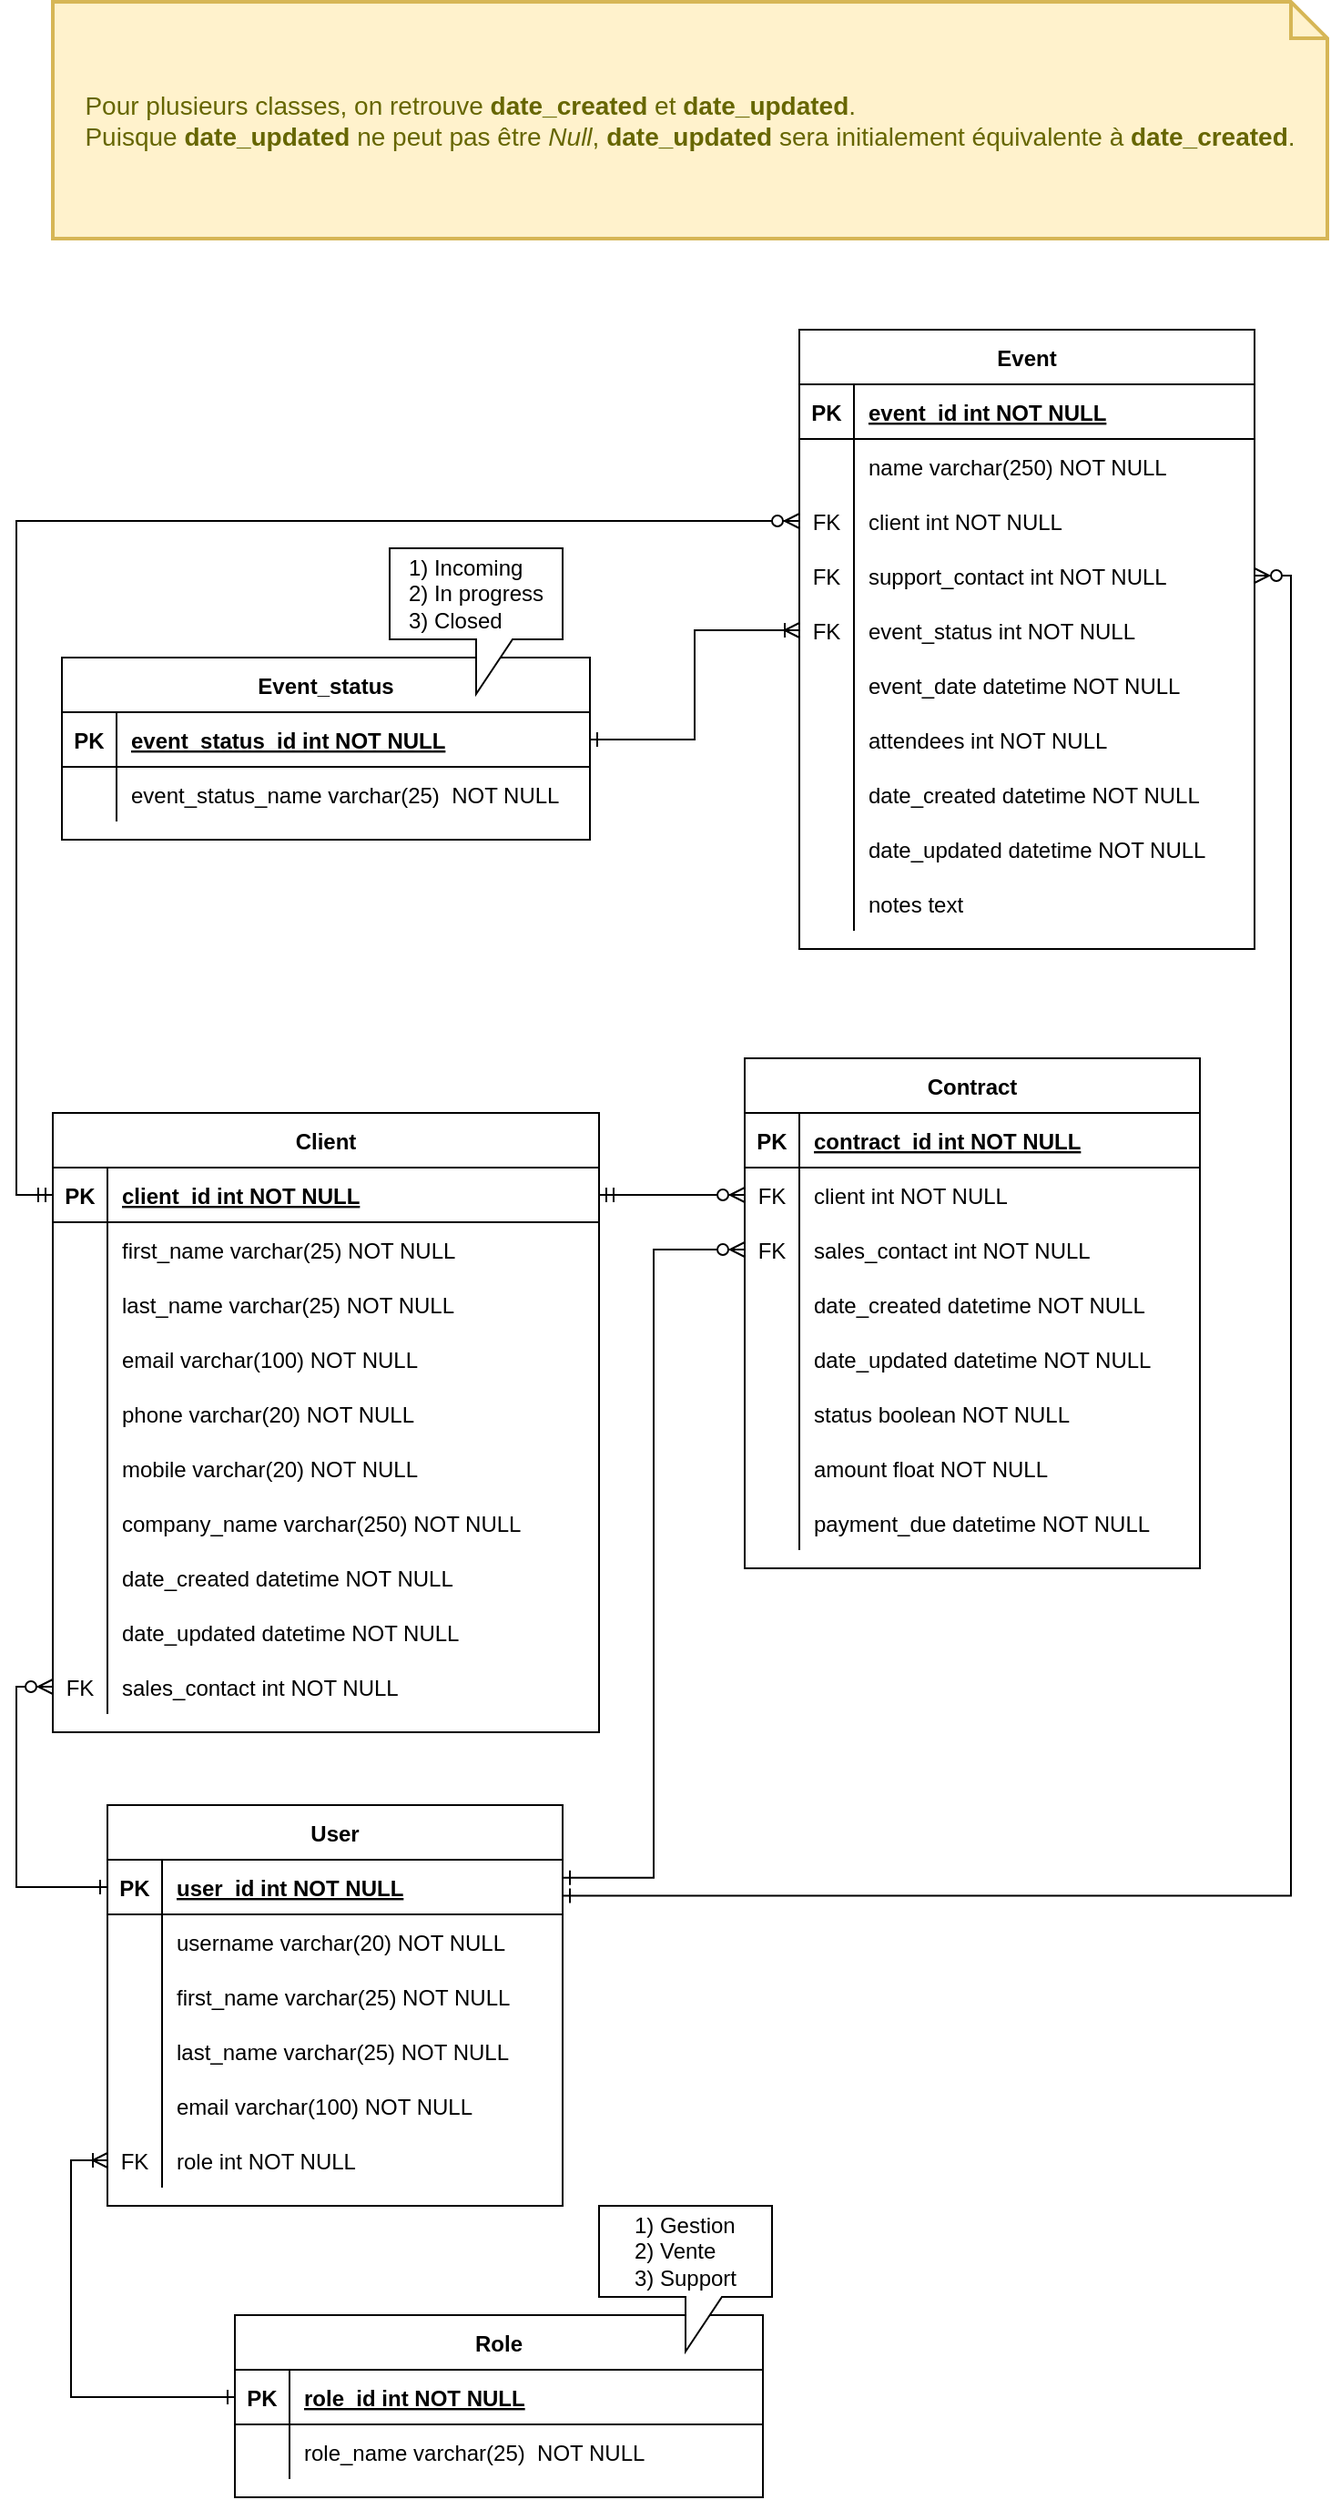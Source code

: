 <mxfile version="14.9.6" type="device"><diagram id="R2lEEEUBdFMjLlhIrx00" name="Page-1"><mxGraphModel dx="1348" dy="1916" grid="1" gridSize="10" guides="1" tooltips="1" connect="1" arrows="1" fold="1" page="1" pageScale="1" pageWidth="850" pageHeight="1100" math="0" shadow="0" extFonts="Permanent Marker^https://fonts.googleapis.com/css?family=Permanent+Marker"><root><mxCell id="0"/><mxCell id="1" parent="0"/><mxCell id="C-vyLk0tnHw3VtMMgP7b-2" value="Contract" style="shape=table;startSize=30;container=1;collapsible=1;childLayout=tableLayout;fixedRows=1;rowLines=0;fontStyle=1;align=center;resizeLast=1;" parent="1" vertex="1"><mxGeometry x="450" y="120" width="250" height="280" as="geometry"/></mxCell><mxCell id="C-vyLk0tnHw3VtMMgP7b-3" value="" style="shape=partialRectangle;collapsible=0;dropTarget=0;pointerEvents=0;fillColor=none;points=[[0,0.5],[1,0.5]];portConstraint=eastwest;top=0;left=0;right=0;bottom=1;" parent="C-vyLk0tnHw3VtMMgP7b-2" vertex="1"><mxGeometry y="30" width="250" height="30" as="geometry"/></mxCell><mxCell id="C-vyLk0tnHw3VtMMgP7b-4" value="PK" style="shape=partialRectangle;overflow=hidden;connectable=0;fillColor=none;top=0;left=0;bottom=0;right=0;fontStyle=1;" parent="C-vyLk0tnHw3VtMMgP7b-3" vertex="1"><mxGeometry width="30" height="30" as="geometry"/></mxCell><mxCell id="C-vyLk0tnHw3VtMMgP7b-5" value="contract_id int NOT NULL " style="shape=partialRectangle;overflow=hidden;connectable=0;fillColor=none;top=0;left=0;bottom=0;right=0;align=left;spacingLeft=6;fontStyle=5;" parent="C-vyLk0tnHw3VtMMgP7b-3" vertex="1"><mxGeometry x="30" width="220" height="30" as="geometry"/></mxCell><mxCell id="C-vyLk0tnHw3VtMMgP7b-9" value="" style="shape=partialRectangle;collapsible=0;dropTarget=0;pointerEvents=0;fillColor=none;points=[[0,0.5],[1,0.5]];portConstraint=eastwest;top=0;left=0;right=0;bottom=0;" parent="C-vyLk0tnHw3VtMMgP7b-2" vertex="1"><mxGeometry y="60" width="250" height="30" as="geometry"/></mxCell><mxCell id="C-vyLk0tnHw3VtMMgP7b-10" value="FK" style="shape=partialRectangle;overflow=hidden;connectable=0;fillColor=none;top=0;left=0;bottom=0;right=0;" parent="C-vyLk0tnHw3VtMMgP7b-9" vertex="1"><mxGeometry width="30" height="30" as="geometry"/></mxCell><mxCell id="C-vyLk0tnHw3VtMMgP7b-11" value="client int NOT NULL" style="shape=partialRectangle;overflow=hidden;connectable=0;fillColor=none;top=0;left=0;bottom=0;right=0;align=left;spacingLeft=6;" parent="C-vyLk0tnHw3VtMMgP7b-9" vertex="1"><mxGeometry x="30" width="220" height="30" as="geometry"/></mxCell><mxCell id="C-vyLk0tnHw3VtMMgP7b-6" value="" style="shape=partialRectangle;collapsible=0;dropTarget=0;pointerEvents=0;fillColor=none;points=[[0,0.5],[1,0.5]];portConstraint=eastwest;top=0;left=0;right=0;bottom=0;" parent="C-vyLk0tnHw3VtMMgP7b-2" vertex="1"><mxGeometry y="90" width="250" height="30" as="geometry"/></mxCell><mxCell id="C-vyLk0tnHw3VtMMgP7b-7" value="FK" style="shape=partialRectangle;overflow=hidden;connectable=0;fillColor=none;top=0;left=0;bottom=0;right=0;" parent="C-vyLk0tnHw3VtMMgP7b-6" vertex="1"><mxGeometry width="30" height="30" as="geometry"/></mxCell><mxCell id="C-vyLk0tnHw3VtMMgP7b-8" value="sales_contact int NOT NULL" style="shape=partialRectangle;overflow=hidden;connectable=0;fillColor=none;top=0;left=0;bottom=0;right=0;align=left;spacingLeft=6;" parent="C-vyLk0tnHw3VtMMgP7b-6" vertex="1"><mxGeometry x="30" width="220" height="30" as="geometry"/></mxCell><mxCell id="SlSN00h_IiZuV7UtnPk4-10" value="" style="shape=partialRectangle;collapsible=0;dropTarget=0;pointerEvents=0;fillColor=none;points=[[0,0.5],[1,0.5]];portConstraint=eastwest;top=0;left=0;right=0;bottom=0;" parent="C-vyLk0tnHw3VtMMgP7b-2" vertex="1"><mxGeometry y="120" width="250" height="30" as="geometry"/></mxCell><mxCell id="SlSN00h_IiZuV7UtnPk4-11" value="" style="shape=partialRectangle;overflow=hidden;connectable=0;fillColor=none;top=0;left=0;bottom=0;right=0;" parent="SlSN00h_IiZuV7UtnPk4-10" vertex="1"><mxGeometry width="30" height="30" as="geometry"/></mxCell><mxCell id="SlSN00h_IiZuV7UtnPk4-12" value="date_created datetime NOT NULL" style="shape=partialRectangle;overflow=hidden;connectable=0;fillColor=none;top=0;left=0;bottom=0;right=0;align=left;spacingLeft=6;" parent="SlSN00h_IiZuV7UtnPk4-10" vertex="1"><mxGeometry x="30" width="220" height="30" as="geometry"/></mxCell><mxCell id="SlSN00h_IiZuV7UtnPk4-13" value="" style="shape=partialRectangle;collapsible=0;dropTarget=0;pointerEvents=0;fillColor=none;points=[[0,0.5],[1,0.5]];portConstraint=eastwest;top=0;left=0;right=0;bottom=0;" parent="C-vyLk0tnHw3VtMMgP7b-2" vertex="1"><mxGeometry y="150" width="250" height="30" as="geometry"/></mxCell><mxCell id="SlSN00h_IiZuV7UtnPk4-14" value="" style="shape=partialRectangle;overflow=hidden;connectable=0;fillColor=none;top=0;left=0;bottom=0;right=0;" parent="SlSN00h_IiZuV7UtnPk4-13" vertex="1"><mxGeometry width="30" height="30" as="geometry"/></mxCell><mxCell id="SlSN00h_IiZuV7UtnPk4-15" value="date_updated datetime NOT NULL" style="shape=partialRectangle;overflow=hidden;connectable=0;fillColor=none;top=0;left=0;bottom=0;right=0;align=left;spacingLeft=6;" parent="SlSN00h_IiZuV7UtnPk4-13" vertex="1"><mxGeometry x="30" width="220" height="30" as="geometry"/></mxCell><mxCell id="SlSN00h_IiZuV7UtnPk4-16" value="" style="shape=partialRectangle;collapsible=0;dropTarget=0;pointerEvents=0;fillColor=none;points=[[0,0.5],[1,0.5]];portConstraint=eastwest;top=0;left=0;right=0;bottom=0;" parent="C-vyLk0tnHw3VtMMgP7b-2" vertex="1"><mxGeometry y="180" width="250" height="30" as="geometry"/></mxCell><mxCell id="SlSN00h_IiZuV7UtnPk4-17" value="" style="shape=partialRectangle;overflow=hidden;connectable=0;fillColor=none;top=0;left=0;bottom=0;right=0;" parent="SlSN00h_IiZuV7UtnPk4-16" vertex="1"><mxGeometry width="30" height="30" as="geometry"/></mxCell><mxCell id="SlSN00h_IiZuV7UtnPk4-18" value="status boolean NOT NULL" style="shape=partialRectangle;overflow=hidden;connectable=0;fillColor=none;top=0;left=0;bottom=0;right=0;align=left;spacingLeft=6;" parent="SlSN00h_IiZuV7UtnPk4-16" vertex="1"><mxGeometry x="30" width="220" height="30" as="geometry"/></mxCell><mxCell id="SlSN00h_IiZuV7UtnPk4-19" value="" style="shape=partialRectangle;collapsible=0;dropTarget=0;pointerEvents=0;fillColor=none;points=[[0,0.5],[1,0.5]];portConstraint=eastwest;top=0;left=0;right=0;bottom=0;" parent="C-vyLk0tnHw3VtMMgP7b-2" vertex="1"><mxGeometry y="210" width="250" height="30" as="geometry"/></mxCell><mxCell id="SlSN00h_IiZuV7UtnPk4-20" value="" style="shape=partialRectangle;overflow=hidden;connectable=0;fillColor=none;top=0;left=0;bottom=0;right=0;" parent="SlSN00h_IiZuV7UtnPk4-19" vertex="1"><mxGeometry width="30" height="30" as="geometry"/></mxCell><mxCell id="SlSN00h_IiZuV7UtnPk4-21" value="amount float NOT NULL" style="shape=partialRectangle;overflow=hidden;connectable=0;fillColor=none;top=0;left=0;bottom=0;right=0;align=left;spacingLeft=6;" parent="SlSN00h_IiZuV7UtnPk4-19" vertex="1"><mxGeometry x="30" width="220" height="30" as="geometry"/></mxCell><mxCell id="SlSN00h_IiZuV7UtnPk4-22" value="" style="shape=partialRectangle;collapsible=0;dropTarget=0;pointerEvents=0;fillColor=none;points=[[0,0.5],[1,0.5]];portConstraint=eastwest;top=0;left=0;right=0;bottom=0;" parent="C-vyLk0tnHw3VtMMgP7b-2" vertex="1"><mxGeometry y="240" width="250" height="30" as="geometry"/></mxCell><mxCell id="SlSN00h_IiZuV7UtnPk4-23" value="" style="shape=partialRectangle;overflow=hidden;connectable=0;fillColor=none;top=0;left=0;bottom=0;right=0;" parent="SlSN00h_IiZuV7UtnPk4-22" vertex="1"><mxGeometry width="30" height="30" as="geometry"/></mxCell><mxCell id="SlSN00h_IiZuV7UtnPk4-24" value="payment_due datetime NOT NULL" style="shape=partialRectangle;overflow=hidden;connectable=0;fillColor=none;top=0;left=0;bottom=0;right=0;align=left;spacingLeft=6;" parent="SlSN00h_IiZuV7UtnPk4-22" vertex="1"><mxGeometry x="30" width="220" height="30" as="geometry"/></mxCell><mxCell id="C-vyLk0tnHw3VtMMgP7b-13" value="User" style="shape=table;startSize=30;container=1;collapsible=1;childLayout=tableLayout;fixedRows=1;rowLines=0;fontStyle=1;align=center;resizeLast=1;" parent="1" vertex="1"><mxGeometry x="100" y="530" width="250" height="220" as="geometry"/></mxCell><mxCell id="C-vyLk0tnHw3VtMMgP7b-14" value="" style="shape=partialRectangle;collapsible=0;dropTarget=0;pointerEvents=0;fillColor=none;points=[[0,0.5],[1,0.33], [1, 0.66]];portConstraint=eastwest;top=0;left=0;right=0;bottom=1;" parent="C-vyLk0tnHw3VtMMgP7b-13" vertex="1"><mxGeometry y="30" width="250" height="30" as="geometry"/></mxCell><mxCell id="C-vyLk0tnHw3VtMMgP7b-15" value="PK" style="shape=partialRectangle;overflow=hidden;connectable=0;fillColor=none;top=0;left=0;bottom=0;right=0;fontStyle=1;" parent="C-vyLk0tnHw3VtMMgP7b-14" vertex="1"><mxGeometry width="30" height="30" as="geometry"/></mxCell><mxCell id="C-vyLk0tnHw3VtMMgP7b-16" value="user_id int NOT NULL " style="shape=partialRectangle;overflow=hidden;connectable=0;fillColor=none;top=0;left=0;bottom=0;right=0;align=left;spacingLeft=6;fontStyle=5;" parent="C-vyLk0tnHw3VtMMgP7b-14" vertex="1"><mxGeometry x="30" width="220" height="30" as="geometry"/></mxCell><mxCell id="NYm_v3EuEcIsRYkMxlhd-1" value="" style="shape=partialRectangle;collapsible=0;dropTarget=0;pointerEvents=0;fillColor=none;points=[[0,0.5],[1,0.5]];portConstraint=eastwest;top=0;left=0;right=0;bottom=0;" parent="C-vyLk0tnHw3VtMMgP7b-13" vertex="1"><mxGeometry y="60" width="250" height="30" as="geometry"/></mxCell><mxCell id="NYm_v3EuEcIsRYkMxlhd-2" value="" style="shape=partialRectangle;overflow=hidden;connectable=0;fillColor=none;top=0;left=0;bottom=0;right=0;" parent="NYm_v3EuEcIsRYkMxlhd-1" vertex="1"><mxGeometry width="30" height="30" as="geometry"/></mxCell><mxCell id="NYm_v3EuEcIsRYkMxlhd-3" value="username varchar(20) NOT NULL" style="shape=partialRectangle;overflow=hidden;connectable=0;fillColor=none;top=0;left=0;bottom=0;right=0;align=left;spacingLeft=6;" parent="NYm_v3EuEcIsRYkMxlhd-1" vertex="1"><mxGeometry x="30" width="220" height="30" as="geometry"/></mxCell><mxCell id="C-vyLk0tnHw3VtMMgP7b-17" value="" style="shape=partialRectangle;collapsible=0;dropTarget=0;pointerEvents=0;fillColor=none;points=[[0,0.5],[1,0.5]];portConstraint=eastwest;top=0;left=0;right=0;bottom=0;" parent="C-vyLk0tnHw3VtMMgP7b-13" vertex="1"><mxGeometry y="90" width="250" height="30" as="geometry"/></mxCell><mxCell id="C-vyLk0tnHw3VtMMgP7b-18" value="" style="shape=partialRectangle;overflow=hidden;connectable=0;fillColor=none;top=0;left=0;bottom=0;right=0;" parent="C-vyLk0tnHw3VtMMgP7b-17" vertex="1"><mxGeometry width="30" height="30" as="geometry"/></mxCell><mxCell id="C-vyLk0tnHw3VtMMgP7b-19" value="first_name varchar(25) NOT NULL" style="shape=partialRectangle;overflow=hidden;connectable=0;fillColor=none;top=0;left=0;bottom=0;right=0;align=left;spacingLeft=6;" parent="C-vyLk0tnHw3VtMMgP7b-17" vertex="1"><mxGeometry x="30" width="220" height="30" as="geometry"/></mxCell><mxCell id="C-vyLk0tnHw3VtMMgP7b-20" value="" style="shape=partialRectangle;collapsible=0;dropTarget=0;pointerEvents=0;fillColor=none;points=[[0,0.5],[1,0.5]];portConstraint=eastwest;top=0;left=0;right=0;bottom=0;" parent="C-vyLk0tnHw3VtMMgP7b-13" vertex="1"><mxGeometry y="120" width="250" height="30" as="geometry"/></mxCell><mxCell id="C-vyLk0tnHw3VtMMgP7b-21" value="" style="shape=partialRectangle;overflow=hidden;connectable=0;fillColor=none;top=0;left=0;bottom=0;right=0;" parent="C-vyLk0tnHw3VtMMgP7b-20" vertex="1"><mxGeometry width="30" height="30" as="geometry"/></mxCell><mxCell id="C-vyLk0tnHw3VtMMgP7b-22" value="last_name varchar(25) NOT NULL" style="shape=partialRectangle;overflow=hidden;connectable=0;fillColor=none;top=0;left=0;bottom=0;right=0;align=left;spacingLeft=6;" parent="C-vyLk0tnHw3VtMMgP7b-20" vertex="1"><mxGeometry x="30" width="220" height="30" as="geometry"/></mxCell><mxCell id="pbFrpgU1cDI6Uc6h75dz-1" value="" style="shape=partialRectangle;collapsible=0;dropTarget=0;pointerEvents=0;fillColor=none;points=[[0,0.5],[1,0.5]];portConstraint=eastwest;top=0;left=0;right=0;bottom=0;" parent="C-vyLk0tnHw3VtMMgP7b-13" vertex="1"><mxGeometry y="150" width="250" height="30" as="geometry"/></mxCell><mxCell id="pbFrpgU1cDI6Uc6h75dz-2" value="" style="shape=partialRectangle;overflow=hidden;connectable=0;fillColor=none;top=0;left=0;bottom=0;right=0;" parent="pbFrpgU1cDI6Uc6h75dz-1" vertex="1"><mxGeometry width="30" height="30" as="geometry"/></mxCell><mxCell id="pbFrpgU1cDI6Uc6h75dz-3" value="email varchar(100) NOT NULL" style="shape=partialRectangle;overflow=hidden;connectable=0;fillColor=none;top=0;left=0;bottom=0;right=0;align=left;spacingLeft=6;" parent="pbFrpgU1cDI6Uc6h75dz-1" vertex="1"><mxGeometry x="30" width="220" height="30" as="geometry"/></mxCell><mxCell id="SlSN00h_IiZuV7UtnPk4-1" value="" style="shape=partialRectangle;collapsible=0;dropTarget=0;pointerEvents=0;fillColor=none;points=[[0,0.5],[1,0.5]];portConstraint=eastwest;top=0;left=0;right=0;bottom=0;" parent="C-vyLk0tnHw3VtMMgP7b-13" vertex="1"><mxGeometry y="180" width="250" height="30" as="geometry"/></mxCell><mxCell id="SlSN00h_IiZuV7UtnPk4-2" value="FK" style="shape=partialRectangle;overflow=hidden;connectable=0;fillColor=none;top=0;left=0;bottom=0;right=0;" parent="SlSN00h_IiZuV7UtnPk4-1" vertex="1"><mxGeometry width="30" height="30" as="geometry"/></mxCell><mxCell id="SlSN00h_IiZuV7UtnPk4-3" value="role int NOT NULL" style="shape=partialRectangle;overflow=hidden;connectable=0;fillColor=none;top=0;left=0;bottom=0;right=0;align=left;spacingLeft=6;" parent="SlSN00h_IiZuV7UtnPk4-1" vertex="1"><mxGeometry x="30" width="220" height="30" as="geometry"/></mxCell><UserObject label="Client" tooltip="" id="C-vyLk0tnHw3VtMMgP7b-23"><mxCell style="shape=table;startSize=30;container=1;collapsible=1;childLayout=tableLayout;fixedRows=1;rowLines=0;fontStyle=1;align=center;resizeLast=1;" parent="1" vertex="1"><mxGeometry x="70" y="150" width="300" height="340" as="geometry"><mxRectangle x="70" y="150" width="70" height="30" as="alternateBounds"/></mxGeometry></mxCell></UserObject><mxCell id="C-vyLk0tnHw3VtMMgP7b-24" value="" style="shape=partialRectangle;collapsible=0;dropTarget=0;pointerEvents=0;fillColor=none;points=[[0,0.5],[1,0.5]];portConstraint=eastwest;top=0;left=0;right=0;bottom=1;" parent="C-vyLk0tnHw3VtMMgP7b-23" vertex="1"><mxGeometry y="30" width="300" height="30" as="geometry"/></mxCell><mxCell id="C-vyLk0tnHw3VtMMgP7b-25" value="PK" style="shape=partialRectangle;overflow=hidden;connectable=0;fillColor=none;top=0;left=0;bottom=0;right=0;fontStyle=1;" parent="C-vyLk0tnHw3VtMMgP7b-24" vertex="1"><mxGeometry width="30" height="30" as="geometry"/></mxCell><mxCell id="C-vyLk0tnHw3VtMMgP7b-26" value="client_id int NOT NULL " style="shape=partialRectangle;overflow=hidden;connectable=0;fillColor=none;top=0;left=0;bottom=0;right=0;align=left;spacingLeft=6;fontStyle=5;" parent="C-vyLk0tnHw3VtMMgP7b-24" vertex="1"><mxGeometry x="30" width="270" height="30" as="geometry"/></mxCell><mxCell id="C-vyLk0tnHw3VtMMgP7b-27" value="" style="shape=partialRectangle;collapsible=0;dropTarget=0;pointerEvents=0;fillColor=none;points=[[0,0.5],[1,0.5]];portConstraint=eastwest;top=0;left=0;right=0;bottom=0;" parent="C-vyLk0tnHw3VtMMgP7b-23" vertex="1"><mxGeometry y="60" width="300" height="30" as="geometry"/></mxCell><mxCell id="C-vyLk0tnHw3VtMMgP7b-28" value="" style="shape=partialRectangle;overflow=hidden;connectable=0;fillColor=none;top=0;left=0;bottom=0;right=0;" parent="C-vyLk0tnHw3VtMMgP7b-27" vertex="1"><mxGeometry width="30" height="30" as="geometry"/></mxCell><mxCell id="C-vyLk0tnHw3VtMMgP7b-29" value="first_name varchar(25) NOT NULL" style="shape=partialRectangle;overflow=hidden;connectable=0;fillColor=none;top=0;left=0;bottom=0;right=0;align=left;spacingLeft=6;" parent="C-vyLk0tnHw3VtMMgP7b-27" vertex="1"><mxGeometry x="30" width="270" height="30" as="geometry"/></mxCell><mxCell id="mdY9qLtnJNSZugBRQpMP-8" value="" style="shape=partialRectangle;collapsible=0;dropTarget=0;pointerEvents=0;fillColor=none;points=[[0,0.5],[1,0.5]];portConstraint=eastwest;top=0;left=0;right=0;bottom=0;" parent="C-vyLk0tnHw3VtMMgP7b-23" vertex="1"><mxGeometry y="90" width="300" height="30" as="geometry"/></mxCell><mxCell id="mdY9qLtnJNSZugBRQpMP-9" value="" style="shape=partialRectangle;overflow=hidden;connectable=0;fillColor=none;top=0;left=0;bottom=0;right=0;" parent="mdY9qLtnJNSZugBRQpMP-8" vertex="1"><mxGeometry width="30" height="30" as="geometry"/></mxCell><mxCell id="mdY9qLtnJNSZugBRQpMP-10" value="last_name varchar(25) NOT NULL" style="shape=partialRectangle;overflow=hidden;connectable=0;fillColor=none;top=0;left=0;bottom=0;right=0;align=left;spacingLeft=6;" parent="mdY9qLtnJNSZugBRQpMP-8" vertex="1"><mxGeometry x="30" width="270" height="30" as="geometry"/></mxCell><mxCell id="mdY9qLtnJNSZugBRQpMP-11" value="" style="shape=partialRectangle;collapsible=0;dropTarget=0;pointerEvents=0;fillColor=none;points=[[0,0.5],[1,0.5]];portConstraint=eastwest;top=0;left=0;right=0;bottom=0;" parent="C-vyLk0tnHw3VtMMgP7b-23" vertex="1"><mxGeometry y="120" width="300" height="30" as="geometry"/></mxCell><mxCell id="mdY9qLtnJNSZugBRQpMP-12" value="" style="shape=partialRectangle;overflow=hidden;connectable=0;fillColor=none;top=0;left=0;bottom=0;right=0;" parent="mdY9qLtnJNSZugBRQpMP-11" vertex="1"><mxGeometry width="30" height="30" as="geometry"/></mxCell><mxCell id="mdY9qLtnJNSZugBRQpMP-13" value="email varchar(100) NOT NULL" style="shape=partialRectangle;overflow=hidden;connectable=0;fillColor=none;top=0;left=0;bottom=0;right=0;align=left;spacingLeft=6;" parent="mdY9qLtnJNSZugBRQpMP-11" vertex="1"><mxGeometry x="30" width="270" height="30" as="geometry"/></mxCell><mxCell id="mdY9qLtnJNSZugBRQpMP-14" value="" style="shape=partialRectangle;collapsible=0;dropTarget=0;pointerEvents=0;fillColor=none;points=[[0,0.5],[1,0.5]];portConstraint=eastwest;top=0;left=0;right=0;bottom=0;" parent="C-vyLk0tnHw3VtMMgP7b-23" vertex="1"><mxGeometry y="150" width="300" height="30" as="geometry"/></mxCell><mxCell id="mdY9qLtnJNSZugBRQpMP-15" value="" style="shape=partialRectangle;overflow=hidden;connectable=0;fillColor=none;top=0;left=0;bottom=0;right=0;" parent="mdY9qLtnJNSZugBRQpMP-14" vertex="1"><mxGeometry width="30" height="30" as="geometry"/></mxCell><mxCell id="mdY9qLtnJNSZugBRQpMP-16" value="phone varchar(20) NOT NULL" style="shape=partialRectangle;overflow=hidden;connectable=0;fillColor=none;top=0;left=0;bottom=0;right=0;align=left;spacingLeft=6;" parent="mdY9qLtnJNSZugBRQpMP-14" vertex="1"><mxGeometry x="30" width="270" height="30" as="geometry"/></mxCell><mxCell id="mdY9qLtnJNSZugBRQpMP-17" value="" style="shape=partialRectangle;collapsible=0;dropTarget=0;pointerEvents=0;fillColor=none;points=[[0,0.5],[1,0.5]];portConstraint=eastwest;top=0;left=0;right=0;bottom=0;" parent="C-vyLk0tnHw3VtMMgP7b-23" vertex="1"><mxGeometry y="180" width="300" height="30" as="geometry"/></mxCell><mxCell id="mdY9qLtnJNSZugBRQpMP-18" value="" style="shape=partialRectangle;overflow=hidden;connectable=0;fillColor=none;top=0;left=0;bottom=0;right=0;" parent="mdY9qLtnJNSZugBRQpMP-17" vertex="1"><mxGeometry width="30" height="30" as="geometry"/></mxCell><mxCell id="mdY9qLtnJNSZugBRQpMP-19" value="mobile varchar(20) NOT NULL" style="shape=partialRectangle;overflow=hidden;connectable=0;fillColor=none;top=0;left=0;bottom=0;right=0;align=left;spacingLeft=6;" parent="mdY9qLtnJNSZugBRQpMP-17" vertex="1"><mxGeometry x="30" width="270" height="30" as="geometry"/></mxCell><mxCell id="mdY9qLtnJNSZugBRQpMP-20" value="" style="shape=partialRectangle;collapsible=0;dropTarget=0;pointerEvents=0;fillColor=none;points=[[0,0.5],[1,0.5]];portConstraint=eastwest;top=0;left=0;right=0;bottom=0;" parent="C-vyLk0tnHw3VtMMgP7b-23" vertex="1"><mxGeometry y="210" width="300" height="30" as="geometry"/></mxCell><mxCell id="mdY9qLtnJNSZugBRQpMP-21" value="" style="shape=partialRectangle;overflow=hidden;connectable=0;fillColor=none;top=0;left=0;bottom=0;right=0;" parent="mdY9qLtnJNSZugBRQpMP-20" vertex="1"><mxGeometry width="30" height="30" as="geometry"/></mxCell><mxCell id="mdY9qLtnJNSZugBRQpMP-22" value="company_name varchar(250) NOT NULL" style="shape=partialRectangle;overflow=hidden;connectable=0;fillColor=none;top=0;left=0;bottom=0;right=0;align=left;spacingLeft=6;" parent="mdY9qLtnJNSZugBRQpMP-20" vertex="1"><mxGeometry x="30" width="270" height="30" as="geometry"/></mxCell><mxCell id="mdY9qLtnJNSZugBRQpMP-23" value="" style="shape=partialRectangle;collapsible=0;dropTarget=0;pointerEvents=0;fillColor=none;points=[[0,0.5],[1,0.5]];portConstraint=eastwest;top=0;left=0;right=0;bottom=0;" parent="C-vyLk0tnHw3VtMMgP7b-23" vertex="1"><mxGeometry y="240" width="300" height="30" as="geometry"/></mxCell><mxCell id="mdY9qLtnJNSZugBRQpMP-24" value="" style="shape=partialRectangle;overflow=hidden;connectable=0;fillColor=none;top=0;left=0;bottom=0;right=0;" parent="mdY9qLtnJNSZugBRQpMP-23" vertex="1"><mxGeometry width="30" height="30" as="geometry"/></mxCell><mxCell id="mdY9qLtnJNSZugBRQpMP-25" value="date_created datetime NOT NULL" style="shape=partialRectangle;overflow=hidden;connectable=0;fillColor=none;top=0;left=0;bottom=0;right=0;align=left;spacingLeft=6;" parent="mdY9qLtnJNSZugBRQpMP-23" vertex="1"><mxGeometry x="30" width="270" height="30" as="geometry"/></mxCell><mxCell id="mdY9qLtnJNSZugBRQpMP-26" value="" style="shape=partialRectangle;collapsible=0;dropTarget=0;pointerEvents=0;fillColor=none;points=[[0,0.5],[1,0.5]];portConstraint=eastwest;top=0;left=0;right=0;bottom=0;" parent="C-vyLk0tnHw3VtMMgP7b-23" vertex="1"><mxGeometry y="270" width="300" height="30" as="geometry"/></mxCell><mxCell id="mdY9qLtnJNSZugBRQpMP-27" value="" style="shape=partialRectangle;overflow=hidden;connectable=0;fillColor=none;top=0;left=0;bottom=0;right=0;" parent="mdY9qLtnJNSZugBRQpMP-26" vertex="1"><mxGeometry width="30" height="30" as="geometry"/></mxCell><mxCell id="mdY9qLtnJNSZugBRQpMP-28" value="date_updated datetime NOT NULL" style="shape=partialRectangle;overflow=hidden;connectable=0;fillColor=none;top=0;left=0;bottom=0;right=0;align=left;spacingLeft=6;" parent="mdY9qLtnJNSZugBRQpMP-26" vertex="1"><mxGeometry x="30" width="270" height="30" as="geometry"/></mxCell><mxCell id="mdY9qLtnJNSZugBRQpMP-29" value="" style="shape=partialRectangle;collapsible=0;dropTarget=0;pointerEvents=0;fillColor=none;points=[[0,0.5],[1,0.5]];portConstraint=eastwest;top=0;left=0;right=0;bottom=0;" parent="C-vyLk0tnHw3VtMMgP7b-23" vertex="1"><mxGeometry y="300" width="300" height="30" as="geometry"/></mxCell><mxCell id="mdY9qLtnJNSZugBRQpMP-30" value="FK" style="shape=partialRectangle;overflow=hidden;connectable=0;fillColor=none;top=0;left=0;bottom=0;right=0;" parent="mdY9qLtnJNSZugBRQpMP-29" vertex="1"><mxGeometry width="30" height="30" as="geometry"/></mxCell><mxCell id="mdY9qLtnJNSZugBRQpMP-31" value="sales_contact int NOT NULL" style="shape=partialRectangle;overflow=hidden;connectable=0;fillColor=none;top=0;left=0;bottom=0;right=0;align=left;spacingLeft=6;" parent="mdY9qLtnJNSZugBRQpMP-29" vertex="1"><mxGeometry x="30" width="270" height="30" as="geometry"/></mxCell><mxCell id="SlSN00h_IiZuV7UtnPk4-4" style="edgeStyle=orthogonalEdgeStyle;rounded=0;orthogonalLoop=1;jettySize=auto;html=1;exitX=0;exitY=0.5;exitDx=0;exitDy=0;entryX=0;entryY=0.5;entryDx=0;entryDy=0;endArrow=ERone;endFill=0;startArrow=ERzeroToMany;startFill=1;" parent="1" source="mdY9qLtnJNSZugBRQpMP-29" target="C-vyLk0tnHw3VtMMgP7b-14" edge="1"><mxGeometry relative="1" as="geometry"/></mxCell><mxCell id="SlSN00h_IiZuV7UtnPk4-5" style="edgeStyle=orthogonalEdgeStyle;rounded=0;orthogonalLoop=1;jettySize=auto;html=1;exitX=0;exitY=0.5;exitDx=0;exitDy=0;endArrow=ERone;endFill=0;entryX=1;entryY=0.33;entryDx=0;entryDy=0;startArrow=ERzeroToMany;startFill=1;" parent="1" source="C-vyLk0tnHw3VtMMgP7b-6" target="C-vyLk0tnHw3VtMMgP7b-14" edge="1"><mxGeometry relative="1" as="geometry"><mxPoint x="480" y="630" as="targetPoint"/></mxGeometry></mxCell><mxCell id="SlSN00h_IiZuV7UtnPk4-6" style="edgeStyle=orthogonalEdgeStyle;rounded=0;orthogonalLoop=1;jettySize=auto;html=1;exitX=0;exitY=0.5;exitDx=0;exitDy=0;endArrow=ERmandOne;endFill=0;entryX=1;entryY=0.5;entryDx=0;entryDy=0;startArrow=ERzeroToMany;startFill=1;" parent="1" source="C-vyLk0tnHw3VtMMgP7b-9" target="C-vyLk0tnHw3VtMMgP7b-24" edge="1"><mxGeometry relative="1" as="geometry"><mxPoint x="390" y="160" as="targetPoint"/><Array as="points"><mxPoint x="430" y="195"/><mxPoint x="430" y="195"/></Array></mxGeometry></mxCell><mxCell id="SlSN00h_IiZuV7UtnPk4-25" value="Event" style="shape=table;startSize=30;container=1;collapsible=1;childLayout=tableLayout;fixedRows=1;rowLines=0;fontStyle=1;align=center;resizeLast=1;" parent="1" vertex="1"><mxGeometry x="480" y="-280" width="250" height="340" as="geometry"/></mxCell><mxCell id="SlSN00h_IiZuV7UtnPk4-26" value="" style="shape=partialRectangle;collapsible=0;dropTarget=0;pointerEvents=0;fillColor=none;points=[[0,0.5],[1,0.5]];portConstraint=eastwest;top=0;left=0;right=0;bottom=1;" parent="SlSN00h_IiZuV7UtnPk4-25" vertex="1"><mxGeometry y="30" width="250" height="30" as="geometry"/></mxCell><mxCell id="SlSN00h_IiZuV7UtnPk4-27" value="PK" style="shape=partialRectangle;overflow=hidden;connectable=0;fillColor=none;top=0;left=0;bottom=0;right=0;fontStyle=1;" parent="SlSN00h_IiZuV7UtnPk4-26" vertex="1"><mxGeometry width="30" height="30" as="geometry"/></mxCell><mxCell id="SlSN00h_IiZuV7UtnPk4-28" value="event_id int NOT NULL " style="shape=partialRectangle;overflow=hidden;connectable=0;fillColor=none;top=0;left=0;bottom=0;right=0;align=left;spacingLeft=6;fontStyle=5;" parent="SlSN00h_IiZuV7UtnPk4-26" vertex="1"><mxGeometry x="30" width="220" height="30" as="geometry"/></mxCell><mxCell id="Lr32gvaABuGNb5JIY454-1" value="" style="shape=partialRectangle;collapsible=0;dropTarget=0;pointerEvents=0;fillColor=none;points=[[0,0.5],[1,0.5]];portConstraint=eastwest;top=0;left=0;right=0;bottom=0;" parent="SlSN00h_IiZuV7UtnPk4-25" vertex="1"><mxGeometry y="60" width="250" height="30" as="geometry"/></mxCell><mxCell id="Lr32gvaABuGNb5JIY454-2" value="" style="shape=partialRectangle;overflow=hidden;connectable=0;fillColor=none;top=0;left=0;bottom=0;right=0;" parent="Lr32gvaABuGNb5JIY454-1" vertex="1"><mxGeometry width="30" height="30" as="geometry"/></mxCell><mxCell id="Lr32gvaABuGNb5JIY454-3" value="name varchar(250) NOT NULL" style="shape=partialRectangle;overflow=hidden;connectable=0;fillColor=none;top=0;left=0;bottom=0;right=0;align=left;spacingLeft=6;" parent="Lr32gvaABuGNb5JIY454-1" vertex="1"><mxGeometry x="30" width="220" height="30" as="geometry"/></mxCell><mxCell id="SlSN00h_IiZuV7UtnPk4-29" value="" style="shape=partialRectangle;collapsible=0;dropTarget=0;pointerEvents=0;fillColor=none;points=[[0,0.5],[1,0.5]];portConstraint=eastwest;top=0;left=0;right=0;bottom=0;" parent="SlSN00h_IiZuV7UtnPk4-25" vertex="1"><mxGeometry y="90" width="250" height="30" as="geometry"/></mxCell><mxCell id="SlSN00h_IiZuV7UtnPk4-30" value="FK" style="shape=partialRectangle;overflow=hidden;connectable=0;fillColor=none;top=0;left=0;bottom=0;right=0;" parent="SlSN00h_IiZuV7UtnPk4-29" vertex="1"><mxGeometry width="30" height="30" as="geometry"/></mxCell><mxCell id="SlSN00h_IiZuV7UtnPk4-31" value="client int NOT NULL" style="shape=partialRectangle;overflow=hidden;connectable=0;fillColor=none;top=0;left=0;bottom=0;right=0;align=left;spacingLeft=6;" parent="SlSN00h_IiZuV7UtnPk4-29" vertex="1"><mxGeometry x="30" width="220" height="30" as="geometry"/></mxCell><mxCell id="SlSN00h_IiZuV7UtnPk4-32" value="" style="shape=partialRectangle;collapsible=0;dropTarget=0;pointerEvents=0;fillColor=none;points=[[0,0.5],[1,0.5]];portConstraint=eastwest;top=0;left=0;right=0;bottom=0;" parent="SlSN00h_IiZuV7UtnPk4-25" vertex="1"><mxGeometry y="120" width="250" height="30" as="geometry"/></mxCell><mxCell id="SlSN00h_IiZuV7UtnPk4-33" value="FK" style="shape=partialRectangle;overflow=hidden;connectable=0;fillColor=none;top=0;left=0;bottom=0;right=0;" parent="SlSN00h_IiZuV7UtnPk4-32" vertex="1"><mxGeometry width="30" height="30" as="geometry"/></mxCell><mxCell id="SlSN00h_IiZuV7UtnPk4-34" value="support_contact int NOT NULL" style="shape=partialRectangle;overflow=hidden;connectable=0;fillColor=none;top=0;left=0;bottom=0;right=0;align=left;spacingLeft=6;" parent="SlSN00h_IiZuV7UtnPk4-32" vertex="1"><mxGeometry x="30" width="220" height="30" as="geometry"/></mxCell><mxCell id="SlSN00h_IiZuV7UtnPk4-41" value="" style="shape=partialRectangle;collapsible=0;dropTarget=0;pointerEvents=0;fillColor=none;points=[[0,0.5],[1,0.5]];portConstraint=eastwest;top=0;left=0;right=0;bottom=0;" parent="SlSN00h_IiZuV7UtnPk4-25" vertex="1"><mxGeometry y="150" width="250" height="30" as="geometry"/></mxCell><mxCell id="SlSN00h_IiZuV7UtnPk4-42" value="FK" style="shape=partialRectangle;overflow=hidden;connectable=0;fillColor=none;top=0;left=0;bottom=0;right=0;" parent="SlSN00h_IiZuV7UtnPk4-41" vertex="1"><mxGeometry width="30" height="30" as="geometry"/></mxCell><mxCell id="SlSN00h_IiZuV7UtnPk4-43" value="event_status int NOT NULL" style="shape=partialRectangle;overflow=hidden;connectable=0;fillColor=none;top=0;left=0;bottom=0;right=0;align=left;spacingLeft=6;" parent="SlSN00h_IiZuV7UtnPk4-41" vertex="1"><mxGeometry x="30" width="220" height="30" as="geometry"/></mxCell><mxCell id="SlSN00h_IiZuV7UtnPk4-47" value="" style="shape=partialRectangle;collapsible=0;dropTarget=0;pointerEvents=0;fillColor=none;points=[[0,0.5],[1,0.5]];portConstraint=eastwest;top=0;left=0;right=0;bottom=0;" parent="SlSN00h_IiZuV7UtnPk4-25" vertex="1"><mxGeometry y="180" width="250" height="30" as="geometry"/></mxCell><mxCell id="SlSN00h_IiZuV7UtnPk4-48" value="" style="shape=partialRectangle;overflow=hidden;connectable=0;fillColor=none;top=0;left=0;bottom=0;right=0;" parent="SlSN00h_IiZuV7UtnPk4-47" vertex="1"><mxGeometry width="30" height="30" as="geometry"/></mxCell><mxCell id="SlSN00h_IiZuV7UtnPk4-49" value="event_date datetime NOT NULL" style="shape=partialRectangle;overflow=hidden;connectable=0;fillColor=none;top=0;left=0;bottom=0;right=0;align=left;spacingLeft=6;" parent="SlSN00h_IiZuV7UtnPk4-47" vertex="1"><mxGeometry x="30" width="220" height="30" as="geometry"/></mxCell><mxCell id="SlSN00h_IiZuV7UtnPk4-44" value="" style="shape=partialRectangle;collapsible=0;dropTarget=0;pointerEvents=0;fillColor=none;points=[[0,0.5],[1,0.5]];portConstraint=eastwest;top=0;left=0;right=0;bottom=0;" parent="SlSN00h_IiZuV7UtnPk4-25" vertex="1"><mxGeometry y="210" width="250" height="30" as="geometry"/></mxCell><mxCell id="SlSN00h_IiZuV7UtnPk4-45" value="" style="shape=partialRectangle;overflow=hidden;connectable=0;fillColor=none;top=0;left=0;bottom=0;right=0;" parent="SlSN00h_IiZuV7UtnPk4-44" vertex="1"><mxGeometry width="30" height="30" as="geometry"/></mxCell><mxCell id="SlSN00h_IiZuV7UtnPk4-46" value="attendees int NOT NULL" style="shape=partialRectangle;overflow=hidden;connectable=0;fillColor=none;top=0;left=0;bottom=0;right=0;align=left;spacingLeft=6;" parent="SlSN00h_IiZuV7UtnPk4-44" vertex="1"><mxGeometry x="30" width="220" height="30" as="geometry"/></mxCell><mxCell id="SlSN00h_IiZuV7UtnPk4-35" value="" style="shape=partialRectangle;collapsible=0;dropTarget=0;pointerEvents=0;fillColor=none;points=[[0,0.5],[1,0.5]];portConstraint=eastwest;top=0;left=0;right=0;bottom=0;" parent="SlSN00h_IiZuV7UtnPk4-25" vertex="1"><mxGeometry y="240" width="250" height="30" as="geometry"/></mxCell><mxCell id="SlSN00h_IiZuV7UtnPk4-36" value="" style="shape=partialRectangle;overflow=hidden;connectable=0;fillColor=none;top=0;left=0;bottom=0;right=0;" parent="SlSN00h_IiZuV7UtnPk4-35" vertex="1"><mxGeometry width="30" height="30" as="geometry"/></mxCell><mxCell id="SlSN00h_IiZuV7UtnPk4-37" value="date_created datetime NOT NULL" style="shape=partialRectangle;overflow=hidden;connectable=0;fillColor=none;top=0;left=0;bottom=0;right=0;align=left;spacingLeft=6;" parent="SlSN00h_IiZuV7UtnPk4-35" vertex="1"><mxGeometry x="30" width="220" height="30" as="geometry"/></mxCell><mxCell id="SlSN00h_IiZuV7UtnPk4-38" value="" style="shape=partialRectangle;collapsible=0;dropTarget=0;pointerEvents=0;fillColor=none;points=[[0,0.5],[1,0.5]];portConstraint=eastwest;top=0;left=0;right=0;bottom=0;" parent="SlSN00h_IiZuV7UtnPk4-25" vertex="1"><mxGeometry y="270" width="250" height="30" as="geometry"/></mxCell><mxCell id="SlSN00h_IiZuV7UtnPk4-39" value="" style="shape=partialRectangle;overflow=hidden;connectable=0;fillColor=none;top=0;left=0;bottom=0;right=0;" parent="SlSN00h_IiZuV7UtnPk4-38" vertex="1"><mxGeometry width="30" height="30" as="geometry"/></mxCell><mxCell id="SlSN00h_IiZuV7UtnPk4-40" value="date_updated datetime NOT NULL" style="shape=partialRectangle;overflow=hidden;connectable=0;fillColor=none;top=0;left=0;bottom=0;right=0;align=left;spacingLeft=6;" parent="SlSN00h_IiZuV7UtnPk4-38" vertex="1"><mxGeometry x="30" width="220" height="30" as="geometry"/></mxCell><mxCell id="SlSN00h_IiZuV7UtnPk4-56" value="" style="shape=partialRectangle;collapsible=0;dropTarget=0;pointerEvents=0;fillColor=none;points=[[0,0.5],[1,0.5]];portConstraint=eastwest;top=0;left=0;right=0;bottom=0;" parent="SlSN00h_IiZuV7UtnPk4-25" vertex="1"><mxGeometry y="300" width="250" height="30" as="geometry"/></mxCell><mxCell id="SlSN00h_IiZuV7UtnPk4-57" value="" style="shape=partialRectangle;overflow=hidden;connectable=0;fillColor=none;top=0;left=0;bottom=0;right=0;" parent="SlSN00h_IiZuV7UtnPk4-56" vertex="1"><mxGeometry width="30" height="30" as="geometry"/></mxCell><mxCell id="SlSN00h_IiZuV7UtnPk4-58" value="notes text" style="shape=partialRectangle;overflow=hidden;connectable=0;fillColor=none;top=0;left=0;bottom=0;right=0;align=left;spacingLeft=6;" parent="SlSN00h_IiZuV7UtnPk4-56" vertex="1"><mxGeometry x="30" width="220" height="30" as="geometry"/></mxCell><mxCell id="SlSN00h_IiZuV7UtnPk4-59" style="edgeStyle=orthogonalEdgeStyle;rounded=0;orthogonalLoop=1;jettySize=auto;html=1;exitX=0;exitY=0.5;exitDx=0;exitDy=0;entryX=0;entryY=0.5;entryDx=0;entryDy=0;endArrow=ERmandOne;endFill=0;startArrow=ERzeroToMany;startFill=1;" parent="1" source="SlSN00h_IiZuV7UtnPk4-29" target="C-vyLk0tnHw3VtMMgP7b-24" edge="1"><mxGeometry relative="1" as="geometry"/></mxCell><mxCell id="C1XqxPeN0bM_0J2GoZE--1" value="Event_status" style="shape=table;startSize=30;container=1;collapsible=1;childLayout=tableLayout;fixedRows=1;rowLines=0;fontStyle=1;align=center;resizeLast=1;" parent="1" vertex="1"><mxGeometry x="75" y="-100" width="290" height="100" as="geometry"/></mxCell><mxCell id="C1XqxPeN0bM_0J2GoZE--2" value="" style="shape=partialRectangle;collapsible=0;dropTarget=0;pointerEvents=0;fillColor=none;points=[[0,0.5],[1,0.5]];portConstraint=eastwest;top=0;left=0;right=0;bottom=1;" parent="C1XqxPeN0bM_0J2GoZE--1" vertex="1"><mxGeometry y="30" width="290" height="30" as="geometry"/></mxCell><mxCell id="C1XqxPeN0bM_0J2GoZE--3" value="PK" style="shape=partialRectangle;overflow=hidden;connectable=0;fillColor=none;top=0;left=0;bottom=0;right=0;fontStyle=1;" parent="C1XqxPeN0bM_0J2GoZE--2" vertex="1"><mxGeometry width="30" height="30" as="geometry"/></mxCell><mxCell id="C1XqxPeN0bM_0J2GoZE--4" value="event_status_id int NOT NULL " style="shape=partialRectangle;overflow=hidden;connectable=0;fillColor=none;top=0;left=0;bottom=0;right=0;align=left;spacingLeft=6;fontStyle=5;" parent="C1XqxPeN0bM_0J2GoZE--2" vertex="1"><mxGeometry x="30" width="260" height="30" as="geometry"/></mxCell><mxCell id="C1XqxPeN0bM_0J2GoZE--5" value="" style="shape=partialRectangle;collapsible=0;dropTarget=0;pointerEvents=0;fillColor=none;points=[[0,0.5],[1,0.5]];portConstraint=eastwest;top=0;left=0;right=0;bottom=0;" parent="C1XqxPeN0bM_0J2GoZE--1" vertex="1"><mxGeometry y="60" width="290" height="30" as="geometry"/></mxCell><mxCell id="C1XqxPeN0bM_0J2GoZE--6" value="" style="shape=partialRectangle;overflow=hidden;connectable=0;fillColor=none;top=0;left=0;bottom=0;right=0;" parent="C1XqxPeN0bM_0J2GoZE--5" vertex="1"><mxGeometry width="30" height="30" as="geometry"/></mxCell><mxCell id="C1XqxPeN0bM_0J2GoZE--7" value="event_status_name varchar(25)  NOT NULL" style="shape=partialRectangle;overflow=hidden;connectable=0;fillColor=none;top=0;left=0;bottom=0;right=0;align=left;spacingLeft=6;" parent="C1XqxPeN0bM_0J2GoZE--5" vertex="1"><mxGeometry x="30" width="260" height="30" as="geometry"/></mxCell><mxCell id="C1XqxPeN0bM_0J2GoZE--30" style="edgeStyle=orthogonalEdgeStyle;rounded=0;orthogonalLoop=1;jettySize=auto;html=1;endArrow=ERone;endFill=0;exitX=1;exitY=0.5;exitDx=0;exitDy=0;entryX=1;entryY=0.66;entryDx=0;entryDy=0;startArrow=ERzeroToMany;startFill=1;" parent="1" source="SlSN00h_IiZuV7UtnPk4-32" target="C-vyLk0tnHw3VtMMgP7b-14" edge="1"><mxGeometry relative="1" as="geometry"><mxPoint x="490" y="-30" as="sourcePoint"/><mxPoint x="410" y="600" as="targetPoint"/></mxGeometry></mxCell><mxCell id="C1XqxPeN0bM_0J2GoZE--31" style="edgeStyle=orthogonalEdgeStyle;rounded=0;orthogonalLoop=1;jettySize=auto;html=1;entryX=1;entryY=0.5;entryDx=0;entryDy=0;endArrow=ERone;endFill=0;startArrow=ERoneToMany;startFill=0;" parent="1" source="SlSN00h_IiZuV7UtnPk4-41" target="C1XqxPeN0bM_0J2GoZE--2" edge="1"><mxGeometry relative="1" as="geometry"/></mxCell><mxCell id="BC_A7BTfzBJUb7aW8_RP-1" value="Role" style="shape=table;startSize=30;container=1;collapsible=1;childLayout=tableLayout;fixedRows=1;rowLines=0;fontStyle=1;align=center;resizeLast=1;" parent="1" vertex="1"><mxGeometry x="170" y="810" width="290" height="100" as="geometry"/></mxCell><mxCell id="BC_A7BTfzBJUb7aW8_RP-2" value="" style="shape=partialRectangle;collapsible=0;dropTarget=0;pointerEvents=0;fillColor=none;points=[[0,0.5],[1,0.5]];portConstraint=eastwest;top=0;left=0;right=0;bottom=1;" parent="BC_A7BTfzBJUb7aW8_RP-1" vertex="1"><mxGeometry y="30" width="290" height="30" as="geometry"/></mxCell><mxCell id="BC_A7BTfzBJUb7aW8_RP-3" value="PK" style="shape=partialRectangle;overflow=hidden;connectable=0;fillColor=none;top=0;left=0;bottom=0;right=0;fontStyle=1;" parent="BC_A7BTfzBJUb7aW8_RP-2" vertex="1"><mxGeometry width="30" height="30" as="geometry"/></mxCell><mxCell id="BC_A7BTfzBJUb7aW8_RP-4" value="role_id int NOT NULL " style="shape=partialRectangle;overflow=hidden;connectable=0;fillColor=none;top=0;left=0;bottom=0;right=0;align=left;spacingLeft=6;fontStyle=5;" parent="BC_A7BTfzBJUb7aW8_RP-2" vertex="1"><mxGeometry x="30" width="260" height="30" as="geometry"/></mxCell><mxCell id="BC_A7BTfzBJUb7aW8_RP-5" value="" style="shape=partialRectangle;collapsible=0;dropTarget=0;pointerEvents=0;fillColor=none;points=[[0,0.5],[1,0.5]];portConstraint=eastwest;top=0;left=0;right=0;bottom=0;" parent="BC_A7BTfzBJUb7aW8_RP-1" vertex="1"><mxGeometry y="60" width="290" height="30" as="geometry"/></mxCell><mxCell id="BC_A7BTfzBJUb7aW8_RP-6" value="" style="shape=partialRectangle;overflow=hidden;connectable=0;fillColor=none;top=0;left=0;bottom=0;right=0;" parent="BC_A7BTfzBJUb7aW8_RP-5" vertex="1"><mxGeometry width="30" height="30" as="geometry"/></mxCell><mxCell id="BC_A7BTfzBJUb7aW8_RP-7" value="role_name varchar(25)  NOT NULL" style="shape=partialRectangle;overflow=hidden;connectable=0;fillColor=none;top=0;left=0;bottom=0;right=0;align=left;spacingLeft=6;" parent="BC_A7BTfzBJUb7aW8_RP-5" vertex="1"><mxGeometry x="30" width="260" height="30" as="geometry"/></mxCell><mxCell id="BC_A7BTfzBJUb7aW8_RP-8" style="edgeStyle=orthogonalEdgeStyle;rounded=0;orthogonalLoop=1;jettySize=auto;html=1;exitX=0;exitY=0.5;exitDx=0;exitDy=0;entryX=0;entryY=0.5;entryDx=0;entryDy=0;endArrow=ERone;endFill=0;startArrow=ERoneToMany;startFill=0;" parent="1" source="SlSN00h_IiZuV7UtnPk4-1" target="BC_A7BTfzBJUb7aW8_RP-2" edge="1"><mxGeometry relative="1" as="geometry"/></mxCell><mxCell id="BC_A7BTfzBJUb7aW8_RP-9" value="&lt;div style=&quot;text-align: justify&quot;&gt;&lt;span&gt;1) Gestion&lt;/span&gt;&lt;/div&gt;&lt;div style=&quot;text-align: justify&quot;&gt;&lt;span&gt;2) Vente&lt;/span&gt;&lt;/div&gt;&lt;div style=&quot;text-align: justify&quot;&gt;&lt;span&gt;3) Support&lt;/span&gt;&lt;/div&gt;" style="shape=callout;whiteSpace=wrap;html=1;perimeter=calloutPerimeter;" parent="1" vertex="1"><mxGeometry x="370" y="750" width="95" height="80" as="geometry"/></mxCell><mxCell id="7Jnwu3esEJPwZsjo5Ye1-1" value="&lt;div style=&quot;text-align: justify&quot;&gt;Pour plusieurs classes, on retrouve &lt;b&gt;date_created&lt;/b&gt; et &lt;b&gt;date_updated&lt;/b&gt;.&lt;/div&gt;&lt;div style=&quot;text-align: justify&quot;&gt;Puisque &lt;b&gt;date_updated&lt;/b&gt; ne peut pas être &lt;i&gt;Null&lt;/i&gt;, &lt;b&gt;date_updated&lt;/b&gt; sera initialement équivalente à &lt;b&gt;date_created&lt;/b&gt;.&lt;/div&gt;" style="shape=note;strokeWidth=2;fontSize=14;size=20;whiteSpace=wrap;html=1;fillColor=#fff2cc;strokeColor=#d6b656;fontColor=#666600;spacing=10;" parent="1" vertex="1"><mxGeometry x="70" y="-460" width="700" height="130" as="geometry"/></mxCell><mxCell id="Cl_25ovMj2o7myw1X_vW-1" value="&lt;div style=&quot;text-align: justify&quot;&gt;&lt;span&gt;1) Incoming&lt;/span&gt;&lt;/div&gt;&lt;div style=&quot;text-align: justify&quot;&gt;&lt;span&gt;2) In progress&lt;/span&gt;&lt;/div&gt;&lt;div style=&quot;text-align: justify&quot;&gt;&lt;span&gt;3) Closed&lt;/span&gt;&lt;/div&gt;" style="shape=callout;whiteSpace=wrap;html=1;perimeter=calloutPerimeter;" parent="1" vertex="1"><mxGeometry x="255" y="-160" width="95" height="80" as="geometry"/></mxCell></root></mxGraphModel></diagram></mxfile>